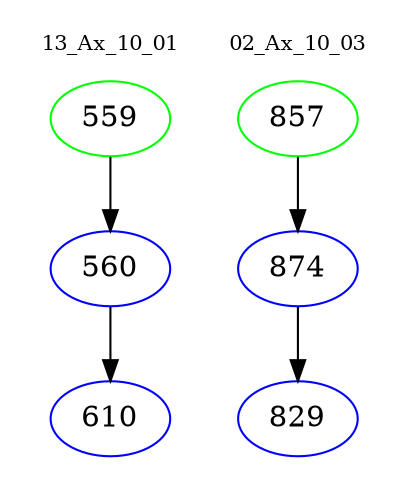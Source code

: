 digraph{
subgraph cluster_0 {
color = white
label = "13_Ax_10_01";
fontsize=10;
T0_559 [label="559", color="green"]
T0_559 -> T0_560 [color="black"]
T0_560 [label="560", color="blue"]
T0_560 -> T0_610 [color="black"]
T0_610 [label="610", color="blue"]
}
subgraph cluster_1 {
color = white
label = "02_Ax_10_03";
fontsize=10;
T1_857 [label="857", color="green"]
T1_857 -> T1_874 [color="black"]
T1_874 [label="874", color="blue"]
T1_874 -> T1_829 [color="black"]
T1_829 [label="829", color="blue"]
}
}
